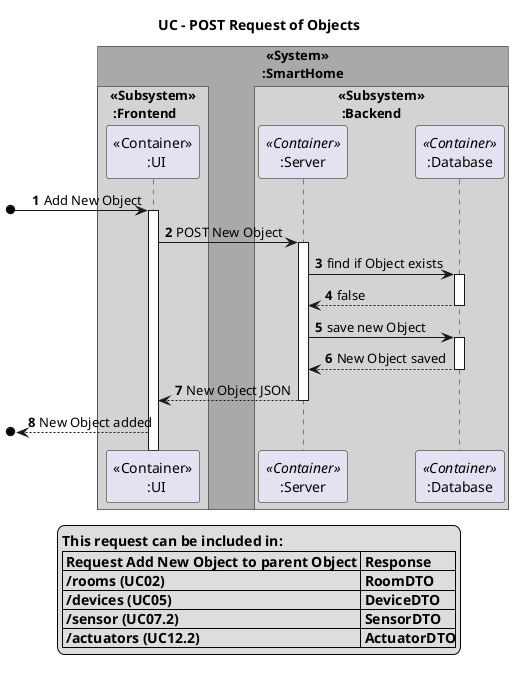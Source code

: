 @startuml
title UC - POST Request of Objects

autonumber
!pragma teoz true
box " <<System>>\n:SmartHome" #DarkGrey
box "<<Subsystem>>\n :Frontend" #LightGrey
participant "<<Container>>\n  :UI" as frontend
end box
box "<<Subsystem>>\n :Backend" #LightGrey
  participant ":Server" as server <<Container>>
  participant ":Database" as database <<Container>>
end box
end box


[o->frontend: Add New Object
activate frontend
frontend->server: POST New Object
activate server
server ->database: find if Object exists
activate database

database-->server: false
deactivate database

server -> database: save new Object
activate database

database-->server: New Object saved
deactivate database
frontend<--server: New Object JSON
deactivate server
[o<--frontend: New Object added
deactivate server

legend bottom
 **This request can be included in:**
 |= Request Add New Object to parent Object |= Response |
 |= /rooms (UC02) |= RoomDTO |
 |= /devices (UC05) |= DeviceDTO|
 |= /sensor (UC07.2) |= SensorDTO|
 |= /actuators (UC12.2) |= ActuatorDTO|
end legend
@enduml

